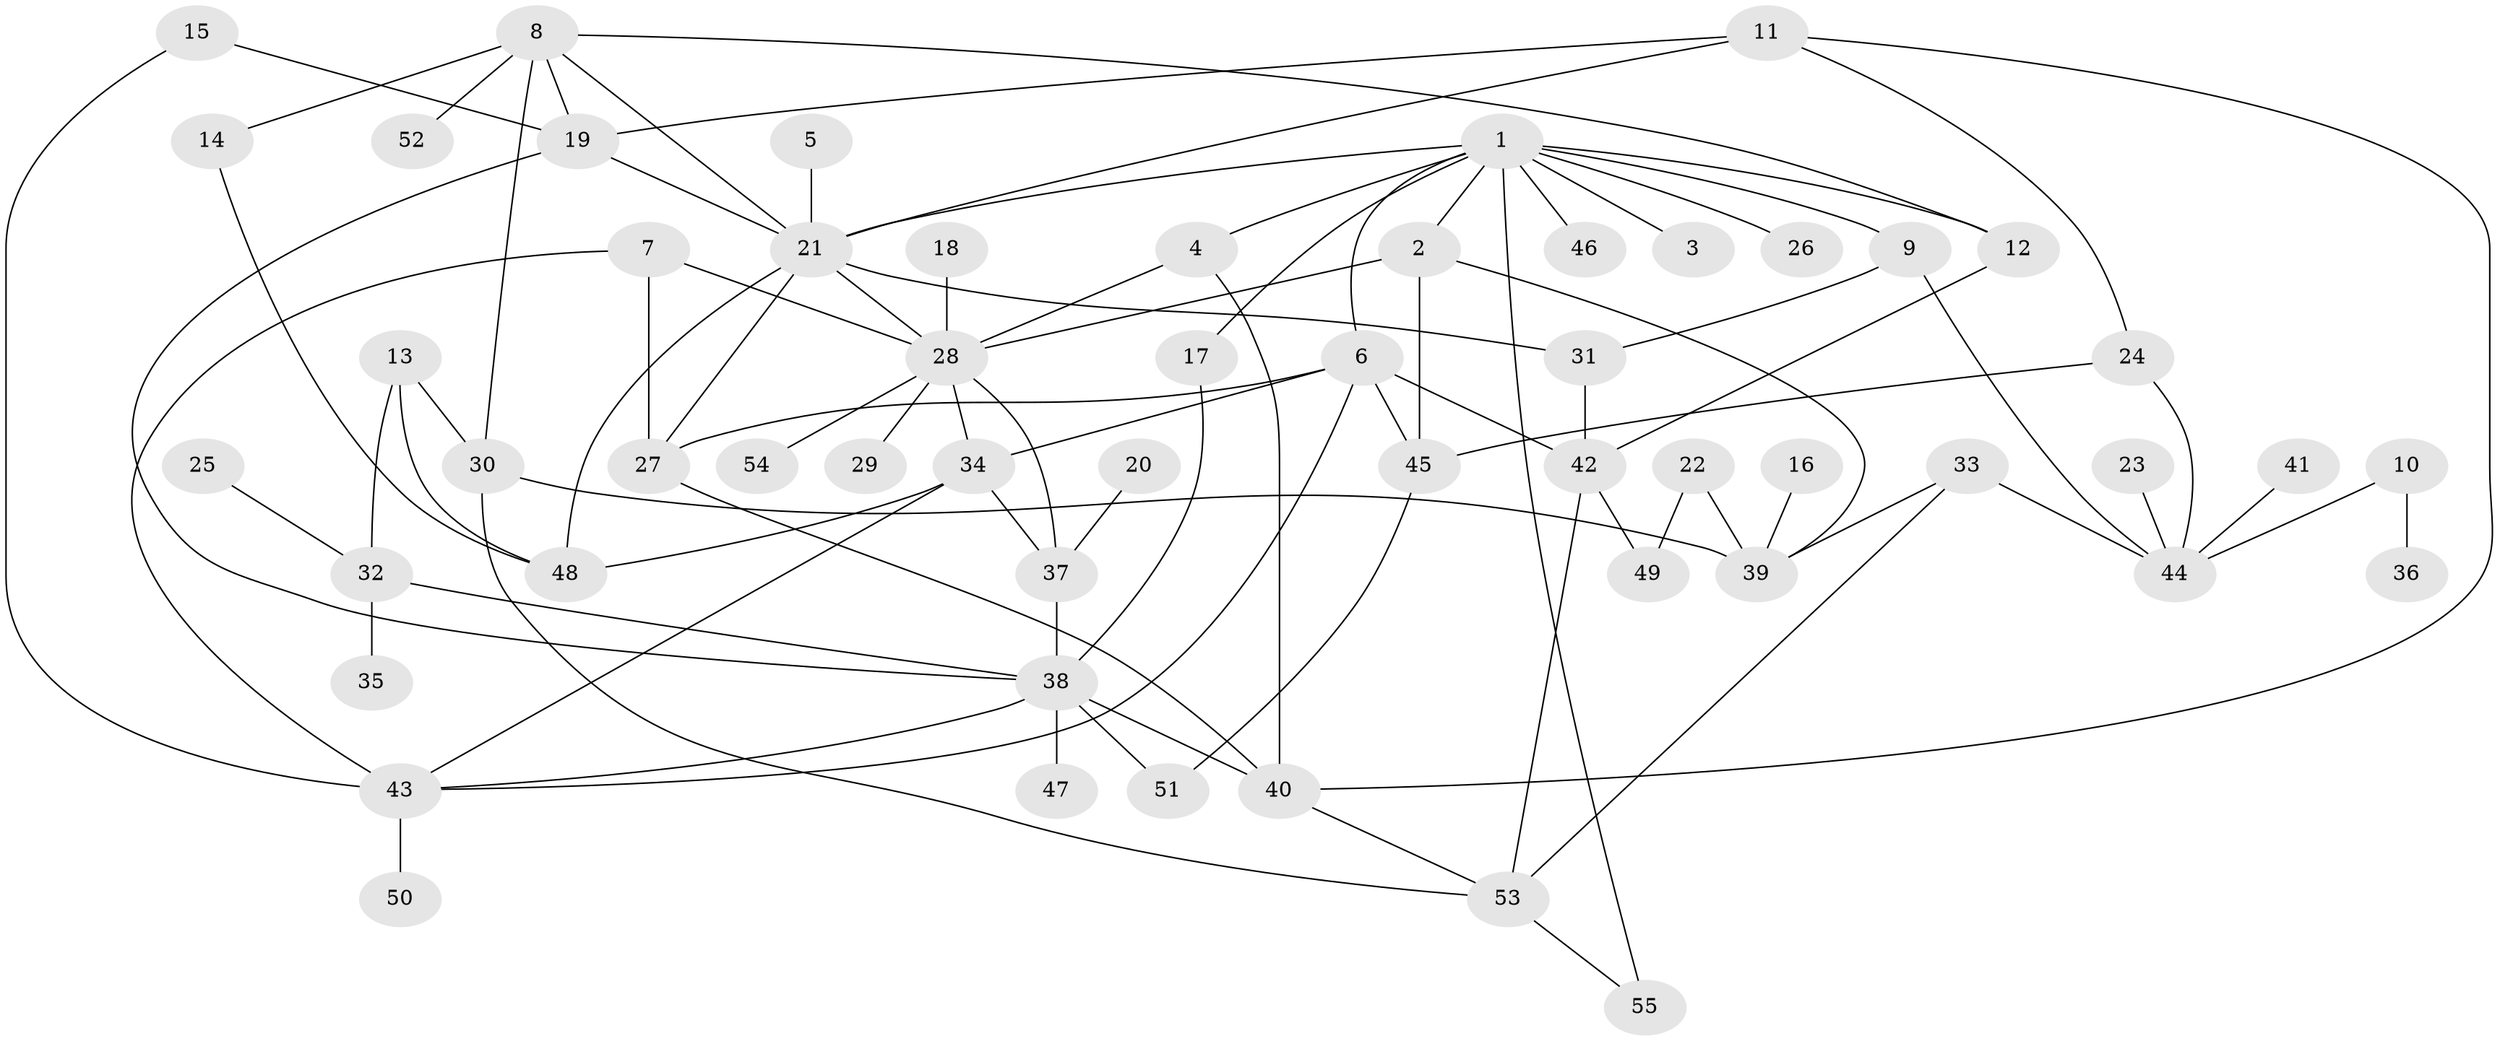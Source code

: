 // original degree distribution, {8: 0.00909090909090909, 4: 0.14545454545454545, 5: 0.03636363636363636, 7: 0.02727272727272727, 1: 0.3, 9: 0.00909090909090909, 3: 0.20909090909090908, 6: 0.02727272727272727, 2: 0.23636363636363636}
// Generated by graph-tools (version 1.1) at 2025/49/03/09/25 03:49:24]
// undirected, 55 vertices, 90 edges
graph export_dot {
graph [start="1"]
  node [color=gray90,style=filled];
  1;
  2;
  3;
  4;
  5;
  6;
  7;
  8;
  9;
  10;
  11;
  12;
  13;
  14;
  15;
  16;
  17;
  18;
  19;
  20;
  21;
  22;
  23;
  24;
  25;
  26;
  27;
  28;
  29;
  30;
  31;
  32;
  33;
  34;
  35;
  36;
  37;
  38;
  39;
  40;
  41;
  42;
  43;
  44;
  45;
  46;
  47;
  48;
  49;
  50;
  51;
  52;
  53;
  54;
  55;
  1 -- 2 [weight=1.0];
  1 -- 3 [weight=1.0];
  1 -- 4 [weight=1.0];
  1 -- 6 [weight=1.0];
  1 -- 9 [weight=1.0];
  1 -- 12 [weight=1.0];
  1 -- 17 [weight=1.0];
  1 -- 21 [weight=1.0];
  1 -- 26 [weight=1.0];
  1 -- 46 [weight=1.0];
  1 -- 55 [weight=1.0];
  2 -- 28 [weight=1.0];
  2 -- 39 [weight=1.0];
  2 -- 45 [weight=1.0];
  4 -- 28 [weight=1.0];
  4 -- 40 [weight=1.0];
  5 -- 21 [weight=1.0];
  6 -- 27 [weight=1.0];
  6 -- 34 [weight=1.0];
  6 -- 42 [weight=1.0];
  6 -- 43 [weight=1.0];
  6 -- 45 [weight=1.0];
  7 -- 27 [weight=1.0];
  7 -- 28 [weight=1.0];
  7 -- 43 [weight=1.0];
  8 -- 12 [weight=1.0];
  8 -- 14 [weight=1.0];
  8 -- 19 [weight=1.0];
  8 -- 21 [weight=1.0];
  8 -- 30 [weight=1.0];
  8 -- 52 [weight=1.0];
  9 -- 31 [weight=1.0];
  9 -- 44 [weight=1.0];
  10 -- 36 [weight=1.0];
  10 -- 44 [weight=1.0];
  11 -- 19 [weight=1.0];
  11 -- 21 [weight=1.0];
  11 -- 24 [weight=1.0];
  11 -- 40 [weight=1.0];
  12 -- 42 [weight=1.0];
  13 -- 30 [weight=1.0];
  13 -- 32 [weight=1.0];
  13 -- 48 [weight=1.0];
  14 -- 48 [weight=1.0];
  15 -- 19 [weight=1.0];
  15 -- 43 [weight=1.0];
  16 -- 39 [weight=1.0];
  17 -- 38 [weight=1.0];
  18 -- 28 [weight=1.0];
  19 -- 21 [weight=1.0];
  19 -- 38 [weight=1.0];
  20 -- 37 [weight=1.0];
  21 -- 27 [weight=1.0];
  21 -- 28 [weight=1.0];
  21 -- 31 [weight=1.0];
  21 -- 48 [weight=1.0];
  22 -- 39 [weight=1.0];
  22 -- 49 [weight=1.0];
  23 -- 44 [weight=1.0];
  24 -- 44 [weight=1.0];
  24 -- 45 [weight=1.0];
  25 -- 32 [weight=1.0];
  27 -- 40 [weight=1.0];
  28 -- 29 [weight=1.0];
  28 -- 34 [weight=1.0];
  28 -- 37 [weight=1.0];
  28 -- 54 [weight=1.0];
  30 -- 39 [weight=1.0];
  30 -- 53 [weight=1.0];
  31 -- 42 [weight=1.0];
  32 -- 35 [weight=1.0];
  32 -- 38 [weight=2.0];
  33 -- 39 [weight=1.0];
  33 -- 44 [weight=1.0];
  33 -- 53 [weight=1.0];
  34 -- 37 [weight=1.0];
  34 -- 43 [weight=1.0];
  34 -- 48 [weight=1.0];
  37 -- 38 [weight=1.0];
  38 -- 40 [weight=1.0];
  38 -- 43 [weight=1.0];
  38 -- 47 [weight=1.0];
  38 -- 51 [weight=1.0];
  40 -- 53 [weight=1.0];
  41 -- 44 [weight=1.0];
  42 -- 49 [weight=1.0];
  42 -- 53 [weight=1.0];
  43 -- 50 [weight=1.0];
  45 -- 51 [weight=1.0];
  53 -- 55 [weight=1.0];
}
